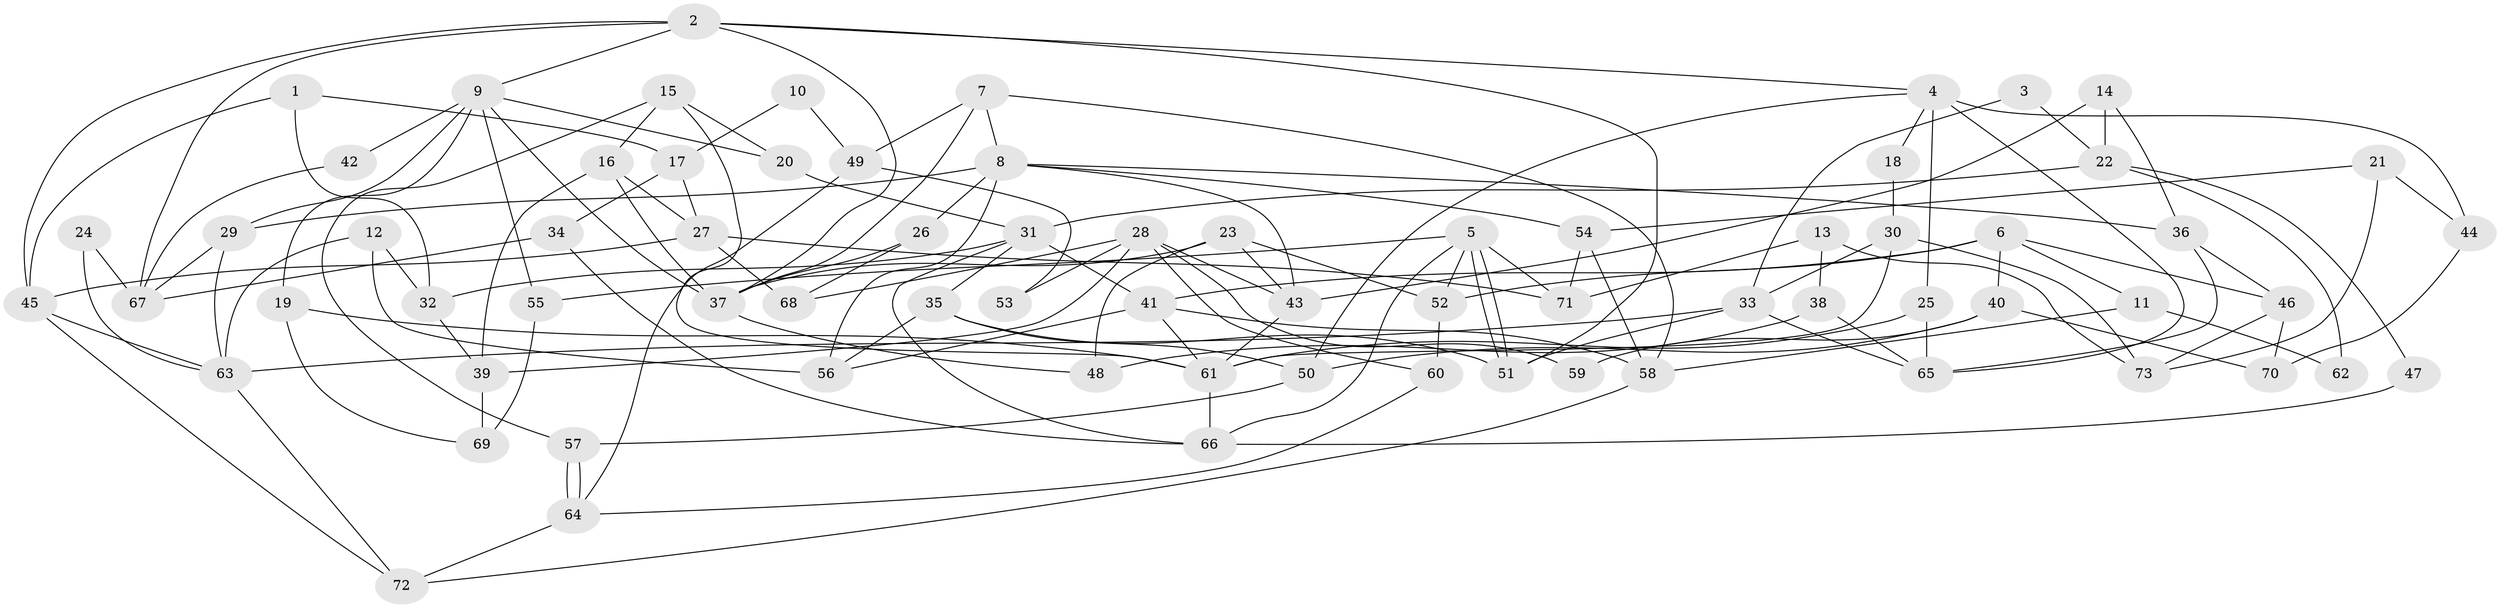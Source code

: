 // Generated by graph-tools (version 1.1) at 2025/50/03/09/25 03:50:07]
// undirected, 73 vertices, 146 edges
graph export_dot {
graph [start="1"]
  node [color=gray90,style=filled];
  1;
  2;
  3;
  4;
  5;
  6;
  7;
  8;
  9;
  10;
  11;
  12;
  13;
  14;
  15;
  16;
  17;
  18;
  19;
  20;
  21;
  22;
  23;
  24;
  25;
  26;
  27;
  28;
  29;
  30;
  31;
  32;
  33;
  34;
  35;
  36;
  37;
  38;
  39;
  40;
  41;
  42;
  43;
  44;
  45;
  46;
  47;
  48;
  49;
  50;
  51;
  52;
  53;
  54;
  55;
  56;
  57;
  58;
  59;
  60;
  61;
  62;
  63;
  64;
  65;
  66;
  67;
  68;
  69;
  70;
  71;
  72;
  73;
  1 -- 45;
  1 -- 32;
  1 -- 17;
  2 -- 45;
  2 -- 9;
  2 -- 4;
  2 -- 37;
  2 -- 51;
  2 -- 67;
  3 -- 33;
  3 -- 22;
  4 -- 25;
  4 -- 18;
  4 -- 44;
  4 -- 50;
  4 -- 65;
  5 -- 71;
  5 -- 51;
  5 -- 51;
  5 -- 52;
  5 -- 55;
  5 -- 66;
  6 -- 41;
  6 -- 46;
  6 -- 11;
  6 -- 40;
  6 -- 52;
  7 -- 8;
  7 -- 37;
  7 -- 49;
  7 -- 58;
  8 -- 43;
  8 -- 54;
  8 -- 26;
  8 -- 29;
  8 -- 36;
  8 -- 56;
  9 -- 29;
  9 -- 37;
  9 -- 19;
  9 -- 20;
  9 -- 42;
  9 -- 55;
  10 -- 49;
  10 -- 17;
  11 -- 58;
  11 -- 62;
  12 -- 32;
  12 -- 56;
  12 -- 63;
  13 -- 73;
  13 -- 38;
  13 -- 71;
  14 -- 43;
  14 -- 36;
  14 -- 22;
  15 -- 20;
  15 -- 57;
  15 -- 16;
  15 -- 61;
  16 -- 27;
  16 -- 37;
  16 -- 39;
  17 -- 27;
  17 -- 34;
  18 -- 30;
  19 -- 69;
  19 -- 61;
  20 -- 31;
  21 -- 54;
  21 -- 73;
  21 -- 44;
  22 -- 31;
  22 -- 47;
  22 -- 62;
  23 -- 52;
  23 -- 37;
  23 -- 43;
  23 -- 48;
  24 -- 67;
  24 -- 63;
  25 -- 61;
  25 -- 65;
  26 -- 37;
  26 -- 68;
  27 -- 45;
  27 -- 68;
  27 -- 71;
  28 -- 43;
  28 -- 60;
  28 -- 39;
  28 -- 53;
  28 -- 59;
  28 -- 68;
  29 -- 67;
  29 -- 63;
  30 -- 61;
  30 -- 33;
  30 -- 73;
  31 -- 41;
  31 -- 66;
  31 -- 32;
  31 -- 35;
  32 -- 39;
  33 -- 51;
  33 -- 63;
  33 -- 65;
  34 -- 66;
  34 -- 67;
  35 -- 51;
  35 -- 50;
  35 -- 56;
  36 -- 65;
  36 -- 46;
  37 -- 48;
  38 -- 65;
  38 -- 48;
  39 -- 69;
  40 -- 50;
  40 -- 59;
  40 -- 70;
  41 -- 56;
  41 -- 61;
  41 -- 58;
  42 -- 67;
  43 -- 61;
  44 -- 70;
  45 -- 63;
  45 -- 72;
  46 -- 70;
  46 -- 73;
  47 -- 66;
  49 -- 64;
  49 -- 53;
  50 -- 57;
  52 -- 60;
  54 -- 71;
  54 -- 58;
  55 -- 69;
  57 -- 64;
  57 -- 64;
  58 -- 72;
  60 -- 64;
  61 -- 66;
  63 -- 72;
  64 -- 72;
}
